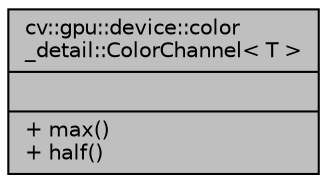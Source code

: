 digraph "cv::gpu::device::color_detail::ColorChannel&lt; T &gt;"
{
 // LATEX_PDF_SIZE
  edge [fontname="Helvetica",fontsize="10",labelfontname="Helvetica",labelfontsize="10"];
  node [fontname="Helvetica",fontsize="10",shape=record];
  Node1 [label="{cv::gpu::device::color\l_detail::ColorChannel\< T \>\n||+ max()\l+ half()\l}",height=0.2,width=0.4,color="black", fillcolor="grey75", style="filled", fontcolor="black",tooltip=" "];
}
